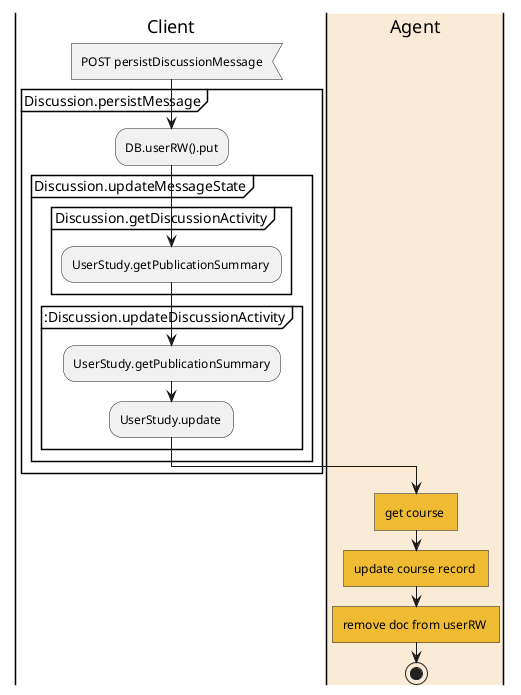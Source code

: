@startuml

|Client|

:POST persistDiscussionMessage<

partition Discussion.persistMessage {
  :DB.userRW().put;

  partition Discussion.updateMessageState {
      partition Discussion.getDiscussionActivity {
        :UserStudy.getPublicationSummary ;
      }
      partition :Discussion.updateDiscussionActivity {
        :UserStudy.getPublicationSummary;
        :UserStudy.update ;
      }
  }
}

|#AntiqueWhite|Agent|
 #eebb33:get course ]
 #eebb33:update course record ]
 #eebb33:remove doc from userRW ]
stop

@enduml


